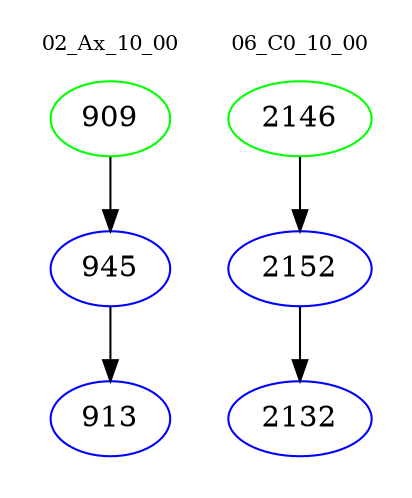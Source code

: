 digraph{
subgraph cluster_0 {
color = white
label = "02_Ax_10_00";
fontsize=10;
T0_909 [label="909", color="green"]
T0_909 -> T0_945 [color="black"]
T0_945 [label="945", color="blue"]
T0_945 -> T0_913 [color="black"]
T0_913 [label="913", color="blue"]
}
subgraph cluster_1 {
color = white
label = "06_C0_10_00";
fontsize=10;
T1_2146 [label="2146", color="green"]
T1_2146 -> T1_2152 [color="black"]
T1_2152 [label="2152", color="blue"]
T1_2152 -> T1_2132 [color="black"]
T1_2132 [label="2132", color="blue"]
}
}
